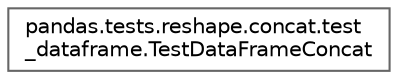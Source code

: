 digraph "Graphical Class Hierarchy"
{
 // LATEX_PDF_SIZE
  bgcolor="transparent";
  edge [fontname=Helvetica,fontsize=10,labelfontname=Helvetica,labelfontsize=10];
  node [fontname=Helvetica,fontsize=10,shape=box,height=0.2,width=0.4];
  rankdir="LR";
  Node0 [id="Node000000",label="pandas.tests.reshape.concat.test\l_dataframe.TestDataFrameConcat",height=0.2,width=0.4,color="grey40", fillcolor="white", style="filled",URL="$d7/de4/classpandas_1_1tests_1_1reshape_1_1concat_1_1test__dataframe_1_1TestDataFrameConcat.html",tooltip=" "];
}
